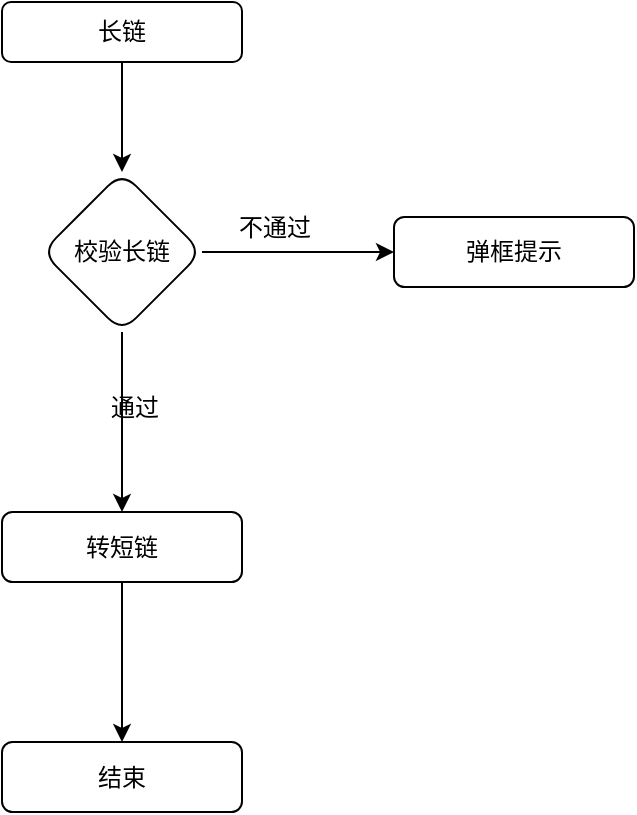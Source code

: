 <mxfile version="24.8.3">
  <diagram name="Page-1" id="WGitKeGFXY9WoPX6V7Na">
    <mxGraphModel dx="1282" dy="565" grid="1" gridSize="10" guides="1" tooltips="1" connect="1" arrows="1" fold="1" page="1" pageScale="1" pageWidth="827" pageHeight="1169" math="0" shadow="0">
      <root>
        <mxCell id="0" />
        <mxCell id="1" parent="0" />
        <mxCell id="211oyKNce9JvNeMS8VaV-5" value="" style="edgeStyle=orthogonalEdgeStyle;rounded=0;orthogonalLoop=1;jettySize=auto;html=1;" edge="1" parent="1" source="211oyKNce9JvNeMS8VaV-1" target="211oyKNce9JvNeMS8VaV-4">
          <mxGeometry relative="1" as="geometry" />
        </mxCell>
        <mxCell id="211oyKNce9JvNeMS8VaV-1" value="长链" style="rounded=1;whiteSpace=wrap;html=1;" vertex="1" parent="1">
          <mxGeometry x="294" y="80" width="120" height="30" as="geometry" />
        </mxCell>
        <mxCell id="211oyKNce9JvNeMS8VaV-7" value="" style="edgeStyle=orthogonalEdgeStyle;rounded=0;orthogonalLoop=1;jettySize=auto;html=1;" edge="1" parent="1" source="211oyKNce9JvNeMS8VaV-4" target="211oyKNce9JvNeMS8VaV-6">
          <mxGeometry relative="1" as="geometry" />
        </mxCell>
        <mxCell id="211oyKNce9JvNeMS8VaV-10" value="" style="edgeStyle=orthogonalEdgeStyle;rounded=0;orthogonalLoop=1;jettySize=auto;html=1;" edge="1" parent="1" source="211oyKNce9JvNeMS8VaV-4" target="211oyKNce9JvNeMS8VaV-9">
          <mxGeometry relative="1" as="geometry" />
        </mxCell>
        <mxCell id="211oyKNce9JvNeMS8VaV-4" value="校验长链" style="rhombus;whiteSpace=wrap;html=1;rounded=1;" vertex="1" parent="1">
          <mxGeometry x="314" y="165" width="80" height="80" as="geometry" />
        </mxCell>
        <mxCell id="211oyKNce9JvNeMS8VaV-14" value="" style="edgeStyle=orthogonalEdgeStyle;rounded=0;orthogonalLoop=1;jettySize=auto;html=1;" edge="1" parent="1" source="211oyKNce9JvNeMS8VaV-6" target="211oyKNce9JvNeMS8VaV-13">
          <mxGeometry relative="1" as="geometry" />
        </mxCell>
        <mxCell id="211oyKNce9JvNeMS8VaV-6" value="转短链" style="whiteSpace=wrap;html=1;rounded=1;" vertex="1" parent="1">
          <mxGeometry x="294" y="335" width="120" height="35" as="geometry" />
        </mxCell>
        <mxCell id="211oyKNce9JvNeMS8VaV-9" value="弹框提示" style="whiteSpace=wrap;html=1;rounded=1;" vertex="1" parent="1">
          <mxGeometry x="490" y="187.5" width="120" height="35" as="geometry" />
        </mxCell>
        <mxCell id="211oyKNce9JvNeMS8VaV-11" value="通过" style="text;html=1;align=center;verticalAlign=middle;resizable=0;points=[];autosize=1;strokeColor=none;fillColor=none;" vertex="1" parent="1">
          <mxGeometry x="335" y="268" width="50" height="30" as="geometry" />
        </mxCell>
        <mxCell id="211oyKNce9JvNeMS8VaV-12" value="不通过" style="text;html=1;align=center;verticalAlign=middle;resizable=0;points=[];autosize=1;strokeColor=none;fillColor=none;" vertex="1" parent="1">
          <mxGeometry x="400" y="178" width="60" height="30" as="geometry" />
        </mxCell>
        <mxCell id="211oyKNce9JvNeMS8VaV-13" value="结束" style="whiteSpace=wrap;html=1;rounded=1;" vertex="1" parent="1">
          <mxGeometry x="294" y="450" width="120" height="35" as="geometry" />
        </mxCell>
      </root>
    </mxGraphModel>
  </diagram>
</mxfile>
